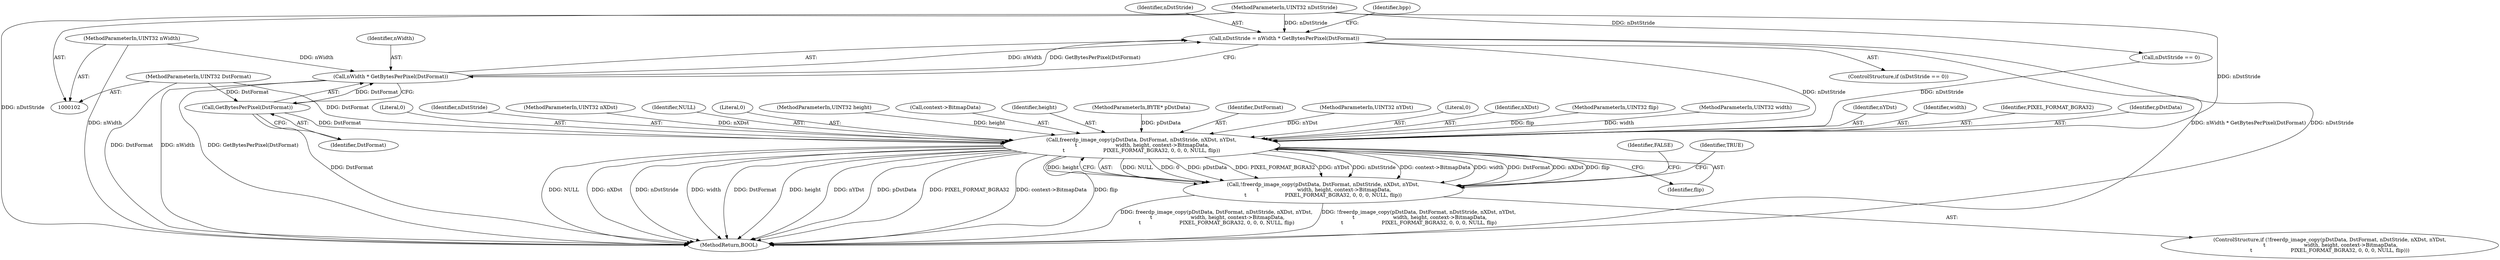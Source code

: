digraph "0_FreeRDP_d1112c279bd1a327e8e4d0b5f371458bf2579659_0@integer" {
"1000136" [label="(Call,nDstStride = nWidth * GetBytesPerPixel(DstFormat))"];
"1000138" [label="(Call,nWidth * GetBytesPerPixel(DstFormat))"];
"1000114" [label="(MethodParameterIn,UINT32 nWidth)"];
"1000140" [label="(Call,GetBytesPerPixel(DstFormat))"];
"1000110" [label="(MethodParameterIn,UINT32 DstFormat)"];
"1000111" [label="(MethodParameterIn,UINT32 nDstStride)"];
"1000233" [label="(Call,freerdp_image_copy(pDstData, DstFormat, nDstStride, nXDst, nYDst,\n \t                        width, height, context->BitmapData,\n\t                        PIXEL_FORMAT_BGRA32, 0, 0, 0, NULL, flip))"];
"1000232" [label="(Call,!freerdp_image_copy(pDstData, DstFormat, nDstStride, nXDst, nYDst,\n \t                        width, height, context->BitmapData,\n\t                        PIXEL_FORMAT_BGRA32, 0, 0, 0, NULL, flip))"];
"1000238" [label="(Identifier,nYDst)"];
"1000138" [label="(Call,nWidth * GetBytesPerPixel(DstFormat))"];
"1000239" [label="(Identifier,width)"];
"1000254" [label="(MethodReturn,BOOL)"];
"1000141" [label="(Identifier,DstFormat)"];
"1000244" [label="(Identifier,PIXEL_FORMAT_BGRA32)"];
"1000234" [label="(Identifier,pDstData)"];
"1000251" [label="(Identifier,FALSE)"];
"1000253" [label="(Identifier,TRUE)"];
"1000245" [label="(Literal,0)"];
"1000236" [label="(Identifier,nDstStride)"];
"1000136" [label="(Call,nDstStride = nWidth * GetBytesPerPixel(DstFormat))"];
"1000114" [label="(MethodParameterIn,UINT32 nWidth)"];
"1000112" [label="(MethodParameterIn,UINT32 nXDst)"];
"1000248" [label="(Identifier,NULL)"];
"1000246" [label="(Literal,0)"];
"1000106" [label="(MethodParameterIn,UINT32 height)"];
"1000241" [label="(Call,context->BitmapData)"];
"1000240" [label="(Identifier,height)"];
"1000110" [label="(MethodParameterIn,UINT32 DstFormat)"];
"1000109" [label="(MethodParameterIn,BYTE* pDstData)"];
"1000235" [label="(Identifier,DstFormat)"];
"1000113" [label="(MethodParameterIn,UINT32 nYDst)"];
"1000231" [label="(ControlStructure,if (!freerdp_image_copy(pDstData, DstFormat, nDstStride, nXDst, nYDst,\n \t                        width, height, context->BitmapData,\n\t                        PIXEL_FORMAT_BGRA32, 0, 0, 0, NULL, flip)))"];
"1000247" [label="(Literal,0)"];
"1000140" [label="(Call,GetBytesPerPixel(DstFormat))"];
"1000233" [label="(Call,freerdp_image_copy(pDstData, DstFormat, nDstStride, nXDst, nYDst,\n \t                        width, height, context->BitmapData,\n\t                        PIXEL_FORMAT_BGRA32, 0, 0, 0, NULL, flip))"];
"1000237" [label="(Identifier,nXDst)"];
"1000132" [label="(ControlStructure,if (nDstStride == 0))"];
"1000143" [label="(Identifier,bpp)"];
"1000116" [label="(MethodParameterIn,UINT32 flip)"];
"1000139" [label="(Identifier,nWidth)"];
"1000133" [label="(Call,nDstStride == 0)"];
"1000111" [label="(MethodParameterIn,UINT32 nDstStride)"];
"1000249" [label="(Identifier,flip)"];
"1000105" [label="(MethodParameterIn,UINT32 width)"];
"1000137" [label="(Identifier,nDstStride)"];
"1000232" [label="(Call,!freerdp_image_copy(pDstData, DstFormat, nDstStride, nXDst, nYDst,\n \t                        width, height, context->BitmapData,\n\t                        PIXEL_FORMAT_BGRA32, 0, 0, 0, NULL, flip))"];
"1000136" -> "1000132"  [label="AST: "];
"1000136" -> "1000138"  [label="CFG: "];
"1000137" -> "1000136"  [label="AST: "];
"1000138" -> "1000136"  [label="AST: "];
"1000143" -> "1000136"  [label="CFG: "];
"1000136" -> "1000254"  [label="DDG: nWidth * GetBytesPerPixel(DstFormat)"];
"1000136" -> "1000254"  [label="DDG: nDstStride"];
"1000138" -> "1000136"  [label="DDG: nWidth"];
"1000138" -> "1000136"  [label="DDG: GetBytesPerPixel(DstFormat)"];
"1000111" -> "1000136"  [label="DDG: nDstStride"];
"1000136" -> "1000233"  [label="DDG: nDstStride"];
"1000138" -> "1000140"  [label="CFG: "];
"1000139" -> "1000138"  [label="AST: "];
"1000140" -> "1000138"  [label="AST: "];
"1000138" -> "1000254"  [label="DDG: nWidth"];
"1000138" -> "1000254"  [label="DDG: GetBytesPerPixel(DstFormat)"];
"1000114" -> "1000138"  [label="DDG: nWidth"];
"1000140" -> "1000138"  [label="DDG: DstFormat"];
"1000114" -> "1000102"  [label="AST: "];
"1000114" -> "1000254"  [label="DDG: nWidth"];
"1000140" -> "1000141"  [label="CFG: "];
"1000141" -> "1000140"  [label="AST: "];
"1000140" -> "1000254"  [label="DDG: DstFormat"];
"1000110" -> "1000140"  [label="DDG: DstFormat"];
"1000140" -> "1000233"  [label="DDG: DstFormat"];
"1000110" -> "1000102"  [label="AST: "];
"1000110" -> "1000254"  [label="DDG: DstFormat"];
"1000110" -> "1000233"  [label="DDG: DstFormat"];
"1000111" -> "1000102"  [label="AST: "];
"1000111" -> "1000254"  [label="DDG: nDstStride"];
"1000111" -> "1000133"  [label="DDG: nDstStride"];
"1000111" -> "1000233"  [label="DDG: nDstStride"];
"1000233" -> "1000232"  [label="AST: "];
"1000233" -> "1000249"  [label="CFG: "];
"1000234" -> "1000233"  [label="AST: "];
"1000235" -> "1000233"  [label="AST: "];
"1000236" -> "1000233"  [label="AST: "];
"1000237" -> "1000233"  [label="AST: "];
"1000238" -> "1000233"  [label="AST: "];
"1000239" -> "1000233"  [label="AST: "];
"1000240" -> "1000233"  [label="AST: "];
"1000241" -> "1000233"  [label="AST: "];
"1000244" -> "1000233"  [label="AST: "];
"1000245" -> "1000233"  [label="AST: "];
"1000246" -> "1000233"  [label="AST: "];
"1000247" -> "1000233"  [label="AST: "];
"1000248" -> "1000233"  [label="AST: "];
"1000249" -> "1000233"  [label="AST: "];
"1000232" -> "1000233"  [label="CFG: "];
"1000233" -> "1000254"  [label="DDG: NULL"];
"1000233" -> "1000254"  [label="DDG: nXDst"];
"1000233" -> "1000254"  [label="DDG: nDstStride"];
"1000233" -> "1000254"  [label="DDG: width"];
"1000233" -> "1000254"  [label="DDG: DstFormat"];
"1000233" -> "1000254"  [label="DDG: height"];
"1000233" -> "1000254"  [label="DDG: nYDst"];
"1000233" -> "1000254"  [label="DDG: pDstData"];
"1000233" -> "1000254"  [label="DDG: PIXEL_FORMAT_BGRA32"];
"1000233" -> "1000254"  [label="DDG: context->BitmapData"];
"1000233" -> "1000254"  [label="DDG: flip"];
"1000233" -> "1000232"  [label="DDG: NULL"];
"1000233" -> "1000232"  [label="DDG: 0"];
"1000233" -> "1000232"  [label="DDG: pDstData"];
"1000233" -> "1000232"  [label="DDG: PIXEL_FORMAT_BGRA32"];
"1000233" -> "1000232"  [label="DDG: nYDst"];
"1000233" -> "1000232"  [label="DDG: nDstStride"];
"1000233" -> "1000232"  [label="DDG: context->BitmapData"];
"1000233" -> "1000232"  [label="DDG: width"];
"1000233" -> "1000232"  [label="DDG: DstFormat"];
"1000233" -> "1000232"  [label="DDG: nXDst"];
"1000233" -> "1000232"  [label="DDG: flip"];
"1000233" -> "1000232"  [label="DDG: height"];
"1000109" -> "1000233"  [label="DDG: pDstData"];
"1000133" -> "1000233"  [label="DDG: nDstStride"];
"1000112" -> "1000233"  [label="DDG: nXDst"];
"1000113" -> "1000233"  [label="DDG: nYDst"];
"1000105" -> "1000233"  [label="DDG: width"];
"1000106" -> "1000233"  [label="DDG: height"];
"1000116" -> "1000233"  [label="DDG: flip"];
"1000232" -> "1000231"  [label="AST: "];
"1000251" -> "1000232"  [label="CFG: "];
"1000253" -> "1000232"  [label="CFG: "];
"1000232" -> "1000254"  [label="DDG: freerdp_image_copy(pDstData, DstFormat, nDstStride, nXDst, nYDst,\n \t                        width, height, context->BitmapData,\n\t                        PIXEL_FORMAT_BGRA32, 0, 0, 0, NULL, flip)"];
"1000232" -> "1000254"  [label="DDG: !freerdp_image_copy(pDstData, DstFormat, nDstStride, nXDst, nYDst,\n \t                        width, height, context->BitmapData,\n\t                        PIXEL_FORMAT_BGRA32, 0, 0, 0, NULL, flip)"];
}
